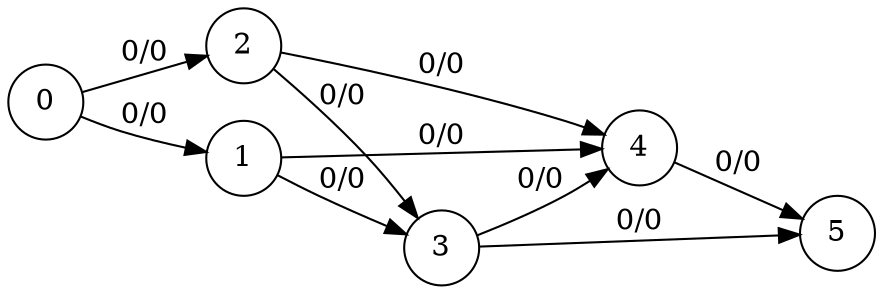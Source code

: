 digraph finite_state_machine {
	rankdir=LR;
	node [shape = circle];
	0 -> 1 [ label = "0/0" ];
	0 -> 2 [ label = "0/0" ];
	1 -> 3 [ label = "0/0" ];
	1 -> 4 [ label = "0/0" ];
	2 -> 3 [ label = "0/0" ];
	2 -> 4 [ label = "0/0" ];
	4 -> 5 [ label = "0/0" ];
	3 -> 4 [ label = "0/0" ];
	3 -> 5 [ label = "0/0" ];
}

